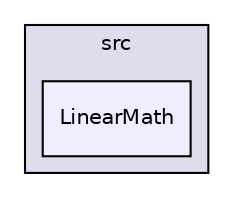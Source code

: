 digraph "bullet/bullet-2.82-r2704/src/LinearMath" {
  compound=true
  node [ fontsize="10", fontname="Helvetica"];
  edge [ labelfontsize="10", labelfontname="Helvetica"];
  subgraph clusterdir_68d7f8ba1985e704f0f5f20dc6f517a7 {
    graph [ bgcolor="#ddddee", pencolor="black", label="src" fontname="Helvetica", fontsize="10", URL="dir_68d7f8ba1985e704f0f5f20dc6f517a7.html"]
  dir_bca6a50ae5c6a23fc90285f54cc22836 [shape=box, label="LinearMath", style="filled", fillcolor="#eeeeff", pencolor="black", URL="dir_bca6a50ae5c6a23fc90285f54cc22836.html"];
  }
}
